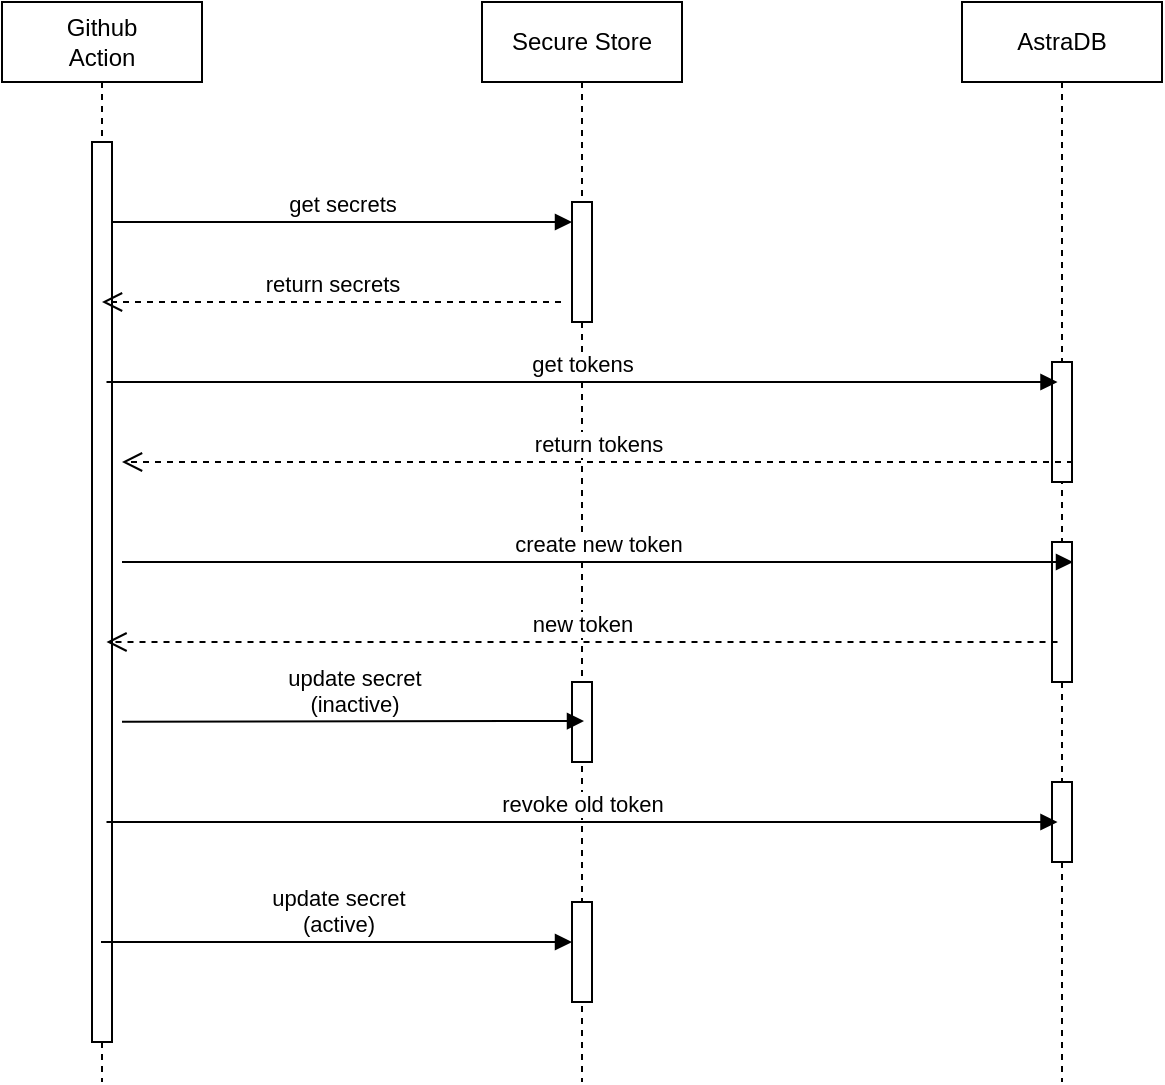 <mxfile version="21.5.0" type="github">
  <diagram name="Page-1" id="FIaRxwOJoGPr-TemhJzV">
    <mxGraphModel dx="1434" dy="764" grid="1" gridSize="10" guides="1" tooltips="1" connect="1" arrows="1" fold="1" page="1" pageScale="1" pageWidth="850" pageHeight="1100" math="0" shadow="0">
      <root>
        <mxCell id="0" />
        <mxCell id="1" parent="0" />
        <mxCell id="ZmGuB-XrJfrfXqdCKU-8-4" value="Secure Store" style="shape=umlLifeline;perimeter=lifelinePerimeter;whiteSpace=wrap;html=1;container=1;dropTarget=0;collapsible=0;recursiveResize=0;outlineConnect=0;portConstraint=eastwest;newEdgeStyle={&quot;edgeStyle&quot;:&quot;elbowEdgeStyle&quot;,&quot;elbow&quot;:&quot;vertical&quot;,&quot;curved&quot;:0,&quot;rounded&quot;:0};" vertex="1" parent="1">
          <mxGeometry x="290" y="200" width="100" height="540" as="geometry" />
        </mxCell>
        <mxCell id="ZmGuB-XrJfrfXqdCKU-8-12" value="" style="html=1;points=[];perimeter=orthogonalPerimeter;outlineConnect=0;targetShapes=umlLifeline;portConstraint=eastwest;newEdgeStyle={&quot;edgeStyle&quot;:&quot;elbowEdgeStyle&quot;,&quot;elbow&quot;:&quot;vertical&quot;,&quot;curved&quot;:0,&quot;rounded&quot;:0};" vertex="1" parent="ZmGuB-XrJfrfXqdCKU-8-4">
          <mxGeometry x="45" y="100" width="10" height="60" as="geometry" />
        </mxCell>
        <mxCell id="ZmGuB-XrJfrfXqdCKU-8-26" value="" style="html=1;points=[];perimeter=orthogonalPerimeter;outlineConnect=0;targetShapes=umlLifeline;portConstraint=eastwest;newEdgeStyle={&quot;edgeStyle&quot;:&quot;elbowEdgeStyle&quot;,&quot;elbow&quot;:&quot;vertical&quot;,&quot;curved&quot;:0,&quot;rounded&quot;:0};" vertex="1" parent="ZmGuB-XrJfrfXqdCKU-8-4">
          <mxGeometry x="45" y="340" width="10" height="40" as="geometry" />
        </mxCell>
        <mxCell id="ZmGuB-XrJfrfXqdCKU-8-35" value="" style="html=1;points=[];perimeter=orthogonalPerimeter;outlineConnect=0;targetShapes=umlLifeline;portConstraint=eastwest;newEdgeStyle={&quot;edgeStyle&quot;:&quot;elbowEdgeStyle&quot;,&quot;elbow&quot;:&quot;vertical&quot;,&quot;curved&quot;:0,&quot;rounded&quot;:0};" vertex="1" parent="ZmGuB-XrJfrfXqdCKU-8-4">
          <mxGeometry x="45" y="450" width="10" height="50" as="geometry" />
        </mxCell>
        <mxCell id="ZmGuB-XrJfrfXqdCKU-8-5" value="AstraDB" style="shape=umlLifeline;perimeter=lifelinePerimeter;whiteSpace=wrap;html=1;container=1;dropTarget=0;collapsible=0;recursiveResize=0;outlineConnect=0;portConstraint=eastwest;newEdgeStyle={&quot;edgeStyle&quot;:&quot;elbowEdgeStyle&quot;,&quot;elbow&quot;:&quot;vertical&quot;,&quot;curved&quot;:0,&quot;rounded&quot;:0};" vertex="1" parent="1">
          <mxGeometry x="530" y="200" width="100" height="540" as="geometry" />
        </mxCell>
        <mxCell id="ZmGuB-XrJfrfXqdCKU-8-17" value="" style="html=1;points=[];perimeter=orthogonalPerimeter;outlineConnect=0;targetShapes=umlLifeline;portConstraint=eastwest;newEdgeStyle={&quot;edgeStyle&quot;:&quot;elbowEdgeStyle&quot;,&quot;elbow&quot;:&quot;vertical&quot;,&quot;curved&quot;:0,&quot;rounded&quot;:0};" vertex="1" parent="ZmGuB-XrJfrfXqdCKU-8-5">
          <mxGeometry x="45" y="180" width="10" height="60" as="geometry" />
        </mxCell>
        <mxCell id="ZmGuB-XrJfrfXqdCKU-8-23" value="" style="html=1;points=[];perimeter=orthogonalPerimeter;outlineConnect=0;targetShapes=umlLifeline;portConstraint=eastwest;newEdgeStyle={&quot;edgeStyle&quot;:&quot;elbowEdgeStyle&quot;,&quot;elbow&quot;:&quot;vertical&quot;,&quot;curved&quot;:0,&quot;rounded&quot;:0};" vertex="1" parent="ZmGuB-XrJfrfXqdCKU-8-5">
          <mxGeometry x="45" y="270" width="10" height="70" as="geometry" />
        </mxCell>
        <mxCell id="ZmGuB-XrJfrfXqdCKU-8-32" value="" style="html=1;points=[];perimeter=orthogonalPerimeter;outlineConnect=0;targetShapes=umlLifeline;portConstraint=eastwest;newEdgeStyle={&quot;edgeStyle&quot;:&quot;elbowEdgeStyle&quot;,&quot;elbow&quot;:&quot;vertical&quot;,&quot;curved&quot;:0,&quot;rounded&quot;:0};" vertex="1" parent="ZmGuB-XrJfrfXqdCKU-8-5">
          <mxGeometry x="45" y="390" width="10" height="40" as="geometry" />
        </mxCell>
        <mxCell id="ZmGuB-XrJfrfXqdCKU-8-10" value="Github&lt;br&gt;Action" style="shape=umlLifeline;perimeter=lifelinePerimeter;whiteSpace=wrap;html=1;container=1;dropTarget=0;collapsible=0;recursiveResize=0;outlineConnect=0;portConstraint=eastwest;newEdgeStyle={&quot;edgeStyle&quot;:&quot;elbowEdgeStyle&quot;,&quot;elbow&quot;:&quot;vertical&quot;,&quot;curved&quot;:0,&quot;rounded&quot;:0};" vertex="1" parent="1">
          <mxGeometry x="50" y="200" width="100" height="540" as="geometry" />
        </mxCell>
        <mxCell id="ZmGuB-XrJfrfXqdCKU-8-11" value="" style="html=1;points=[];perimeter=orthogonalPerimeter;outlineConnect=0;targetShapes=umlLifeline;portConstraint=eastwest;newEdgeStyle={&quot;edgeStyle&quot;:&quot;elbowEdgeStyle&quot;,&quot;elbow&quot;:&quot;vertical&quot;,&quot;curved&quot;:0,&quot;rounded&quot;:0};" vertex="1" parent="ZmGuB-XrJfrfXqdCKU-8-10">
          <mxGeometry x="45" y="70" width="10" height="450" as="geometry" />
        </mxCell>
        <mxCell id="ZmGuB-XrJfrfXqdCKU-8-13" value="get secrets" style="html=1;verticalAlign=bottom;endArrow=block;edgeStyle=elbowEdgeStyle;elbow=vertical;curved=0;rounded=0;" edge="1" parent="1" source="ZmGuB-XrJfrfXqdCKU-8-11">
          <mxGeometry relative="1" as="geometry">
            <mxPoint x="110" y="310" as="sourcePoint" />
            <mxPoint x="335" y="310" as="targetPoint" />
          </mxGeometry>
        </mxCell>
        <mxCell id="ZmGuB-XrJfrfXqdCKU-8-14" value="return secrets" style="html=1;verticalAlign=bottom;endArrow=open;dashed=1;endSize=8;edgeStyle=elbowEdgeStyle;elbow=vertical;curved=0;rounded=0;" edge="1" parent="1">
          <mxGeometry relative="1" as="geometry">
            <mxPoint x="100" y="350" as="targetPoint" />
            <mxPoint x="329.5" y="350" as="sourcePoint" />
          </mxGeometry>
        </mxCell>
        <mxCell id="ZmGuB-XrJfrfXqdCKU-8-18" value="get tokens" style="html=1;verticalAlign=bottom;endArrow=block;edgeStyle=elbowEdgeStyle;elbow=vertical;curved=0;rounded=0;" edge="1" parent="1">
          <mxGeometry x="-0.001" relative="1" as="geometry">
            <mxPoint x="102.25" y="390" as="sourcePoint" />
            <mxPoint x="577.75" y="390" as="targetPoint" />
            <mxPoint as="offset" />
          </mxGeometry>
        </mxCell>
        <mxCell id="ZmGuB-XrJfrfXqdCKU-8-19" value="return tokens" style="html=1;verticalAlign=bottom;endArrow=open;dashed=1;endSize=8;edgeStyle=elbowEdgeStyle;elbow=vertical;curved=0;rounded=0;" edge="1" parent="1">
          <mxGeometry relative="1" as="geometry">
            <mxPoint x="110" y="430" as="targetPoint" />
            <mxPoint x="585.5" y="430" as="sourcePoint" />
          </mxGeometry>
        </mxCell>
        <mxCell id="ZmGuB-XrJfrfXqdCKU-8-24" value="create new token" style="html=1;verticalAlign=bottom;endArrow=block;edgeStyle=elbowEdgeStyle;elbow=vertical;curved=0;rounded=0;" edge="1" parent="1">
          <mxGeometry relative="1" as="geometry">
            <mxPoint x="110" y="480" as="sourcePoint" />
            <mxPoint x="585.5" y="480" as="targetPoint" />
            <Array as="points">
              <mxPoint x="347.75" y="480" />
            </Array>
          </mxGeometry>
        </mxCell>
        <mxCell id="ZmGuB-XrJfrfXqdCKU-8-25" value="new token" style="html=1;verticalAlign=bottom;endArrow=open;dashed=1;endSize=8;edgeStyle=elbowEdgeStyle;elbow=vertical;curved=0;rounded=0;" edge="1" parent="1">
          <mxGeometry relative="1" as="geometry">
            <mxPoint x="102.25" y="520" as="targetPoint" />
            <mxPoint x="577.75" y="520" as="sourcePoint" />
          </mxGeometry>
        </mxCell>
        <mxCell id="ZmGuB-XrJfrfXqdCKU-8-27" value="update secret&lt;br&gt;(inactive)" style="html=1;verticalAlign=bottom;endArrow=block;edgeStyle=elbowEdgeStyle;elbow=vertical;curved=0;rounded=0;entryX=0.46;entryY=0.787;entryDx=0;entryDy=0;entryPerimeter=0;" edge="1" parent="1">
          <mxGeometry x="0.002" relative="1" as="geometry">
            <mxPoint x="110" y="559.86" as="sourcePoint" />
            <mxPoint x="341" y="559.5" as="targetPoint" />
            <mxPoint as="offset" />
          </mxGeometry>
        </mxCell>
        <mxCell id="ZmGuB-XrJfrfXqdCKU-8-33" value="revoke old token" style="html=1;verticalAlign=bottom;endArrow=block;edgeStyle=elbowEdgeStyle;elbow=vertical;curved=0;rounded=0;" edge="1" parent="1">
          <mxGeometry relative="1" as="geometry">
            <mxPoint x="102.25" y="610" as="sourcePoint" />
            <mxPoint x="577.75" y="610" as="targetPoint" />
          </mxGeometry>
        </mxCell>
        <mxCell id="ZmGuB-XrJfrfXqdCKU-8-36" value="update secret&lt;br&gt;(active)" style="html=1;verticalAlign=bottom;endArrow=block;edgeStyle=elbowEdgeStyle;elbow=vertical;curved=0;rounded=0;" edge="1" parent="1">
          <mxGeometry relative="1" as="geometry">
            <mxPoint x="99.5" y="670" as="sourcePoint" />
            <mxPoint x="335" y="670" as="targetPoint" />
          </mxGeometry>
        </mxCell>
      </root>
    </mxGraphModel>
  </diagram>
</mxfile>
